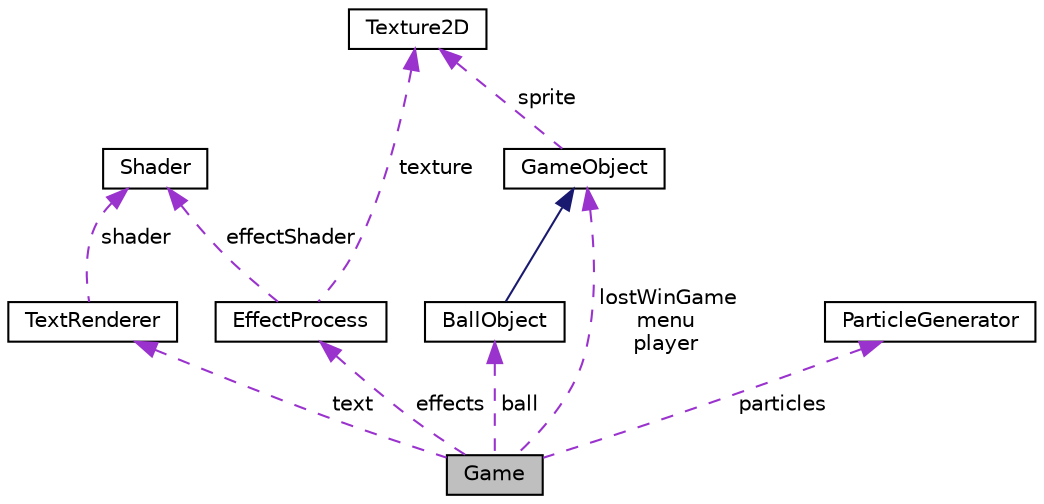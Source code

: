 digraph "Game"
{
 // LATEX_PDF_SIZE
  edge [fontname="Helvetica",fontsize="10",labelfontname="Helvetica",labelfontsize="10"];
  node [fontname="Helvetica",fontsize="10",shape=record];
  Node1 [label="Game",height=0.2,width=0.4,color="black", fillcolor="grey75", style="filled", fontcolor="black",tooltip=" "];
  Node2 -> Node1 [dir="back",color="darkorchid3",fontsize="10",style="dashed",label=" text" ,fontname="Helvetica"];
  Node2 [label="TextRenderer",height=0.2,width=0.4,color="black", fillcolor="white", style="filled",URL="$class_text_renderer.html",tooltip=" "];
  Node3 -> Node2 [dir="back",color="darkorchid3",fontsize="10",style="dashed",label=" shader" ,fontname="Helvetica"];
  Node3 [label="Shader",height=0.2,width=0.4,color="black", fillcolor="white", style="filled",URL="$class_shader.html",tooltip=" "];
  Node4 -> Node1 [dir="back",color="darkorchid3",fontsize="10",style="dashed",label=" lostWinGame\nmenu\nplayer" ,fontname="Helvetica"];
  Node4 [label="GameObject",height=0.2,width=0.4,color="black", fillcolor="white", style="filled",URL="$class_game_object.html",tooltip=" "];
  Node5 -> Node4 [dir="back",color="darkorchid3",fontsize="10",style="dashed",label=" sprite" ,fontname="Helvetica"];
  Node5 [label="Texture2D",height=0.2,width=0.4,color="black", fillcolor="white", style="filled",URL="$class_texture2_d.html",tooltip=" "];
  Node6 -> Node1 [dir="back",color="darkorchid3",fontsize="10",style="dashed",label=" particles" ,fontname="Helvetica"];
  Node6 [label="ParticleGenerator",height=0.2,width=0.4,color="black", fillcolor="white", style="filled",URL="$class_particle_generator.html",tooltip=" "];
  Node7 -> Node1 [dir="back",color="darkorchid3",fontsize="10",style="dashed",label=" effects" ,fontname="Helvetica"];
  Node7 [label="EffectProcess",height=0.2,width=0.4,color="black", fillcolor="white", style="filled",URL="$class_effect_process.html",tooltip=" "];
  Node3 -> Node7 [dir="back",color="darkorchid3",fontsize="10",style="dashed",label=" effectShader" ,fontname="Helvetica"];
  Node5 -> Node7 [dir="back",color="darkorchid3",fontsize="10",style="dashed",label=" texture" ,fontname="Helvetica"];
  Node8 -> Node1 [dir="back",color="darkorchid3",fontsize="10",style="dashed",label=" ball" ,fontname="Helvetica"];
  Node8 [label="BallObject",height=0.2,width=0.4,color="black", fillcolor="white", style="filled",URL="$class_ball_object.html",tooltip=" "];
  Node4 -> Node8 [dir="back",color="midnightblue",fontsize="10",style="solid",fontname="Helvetica"];
}
